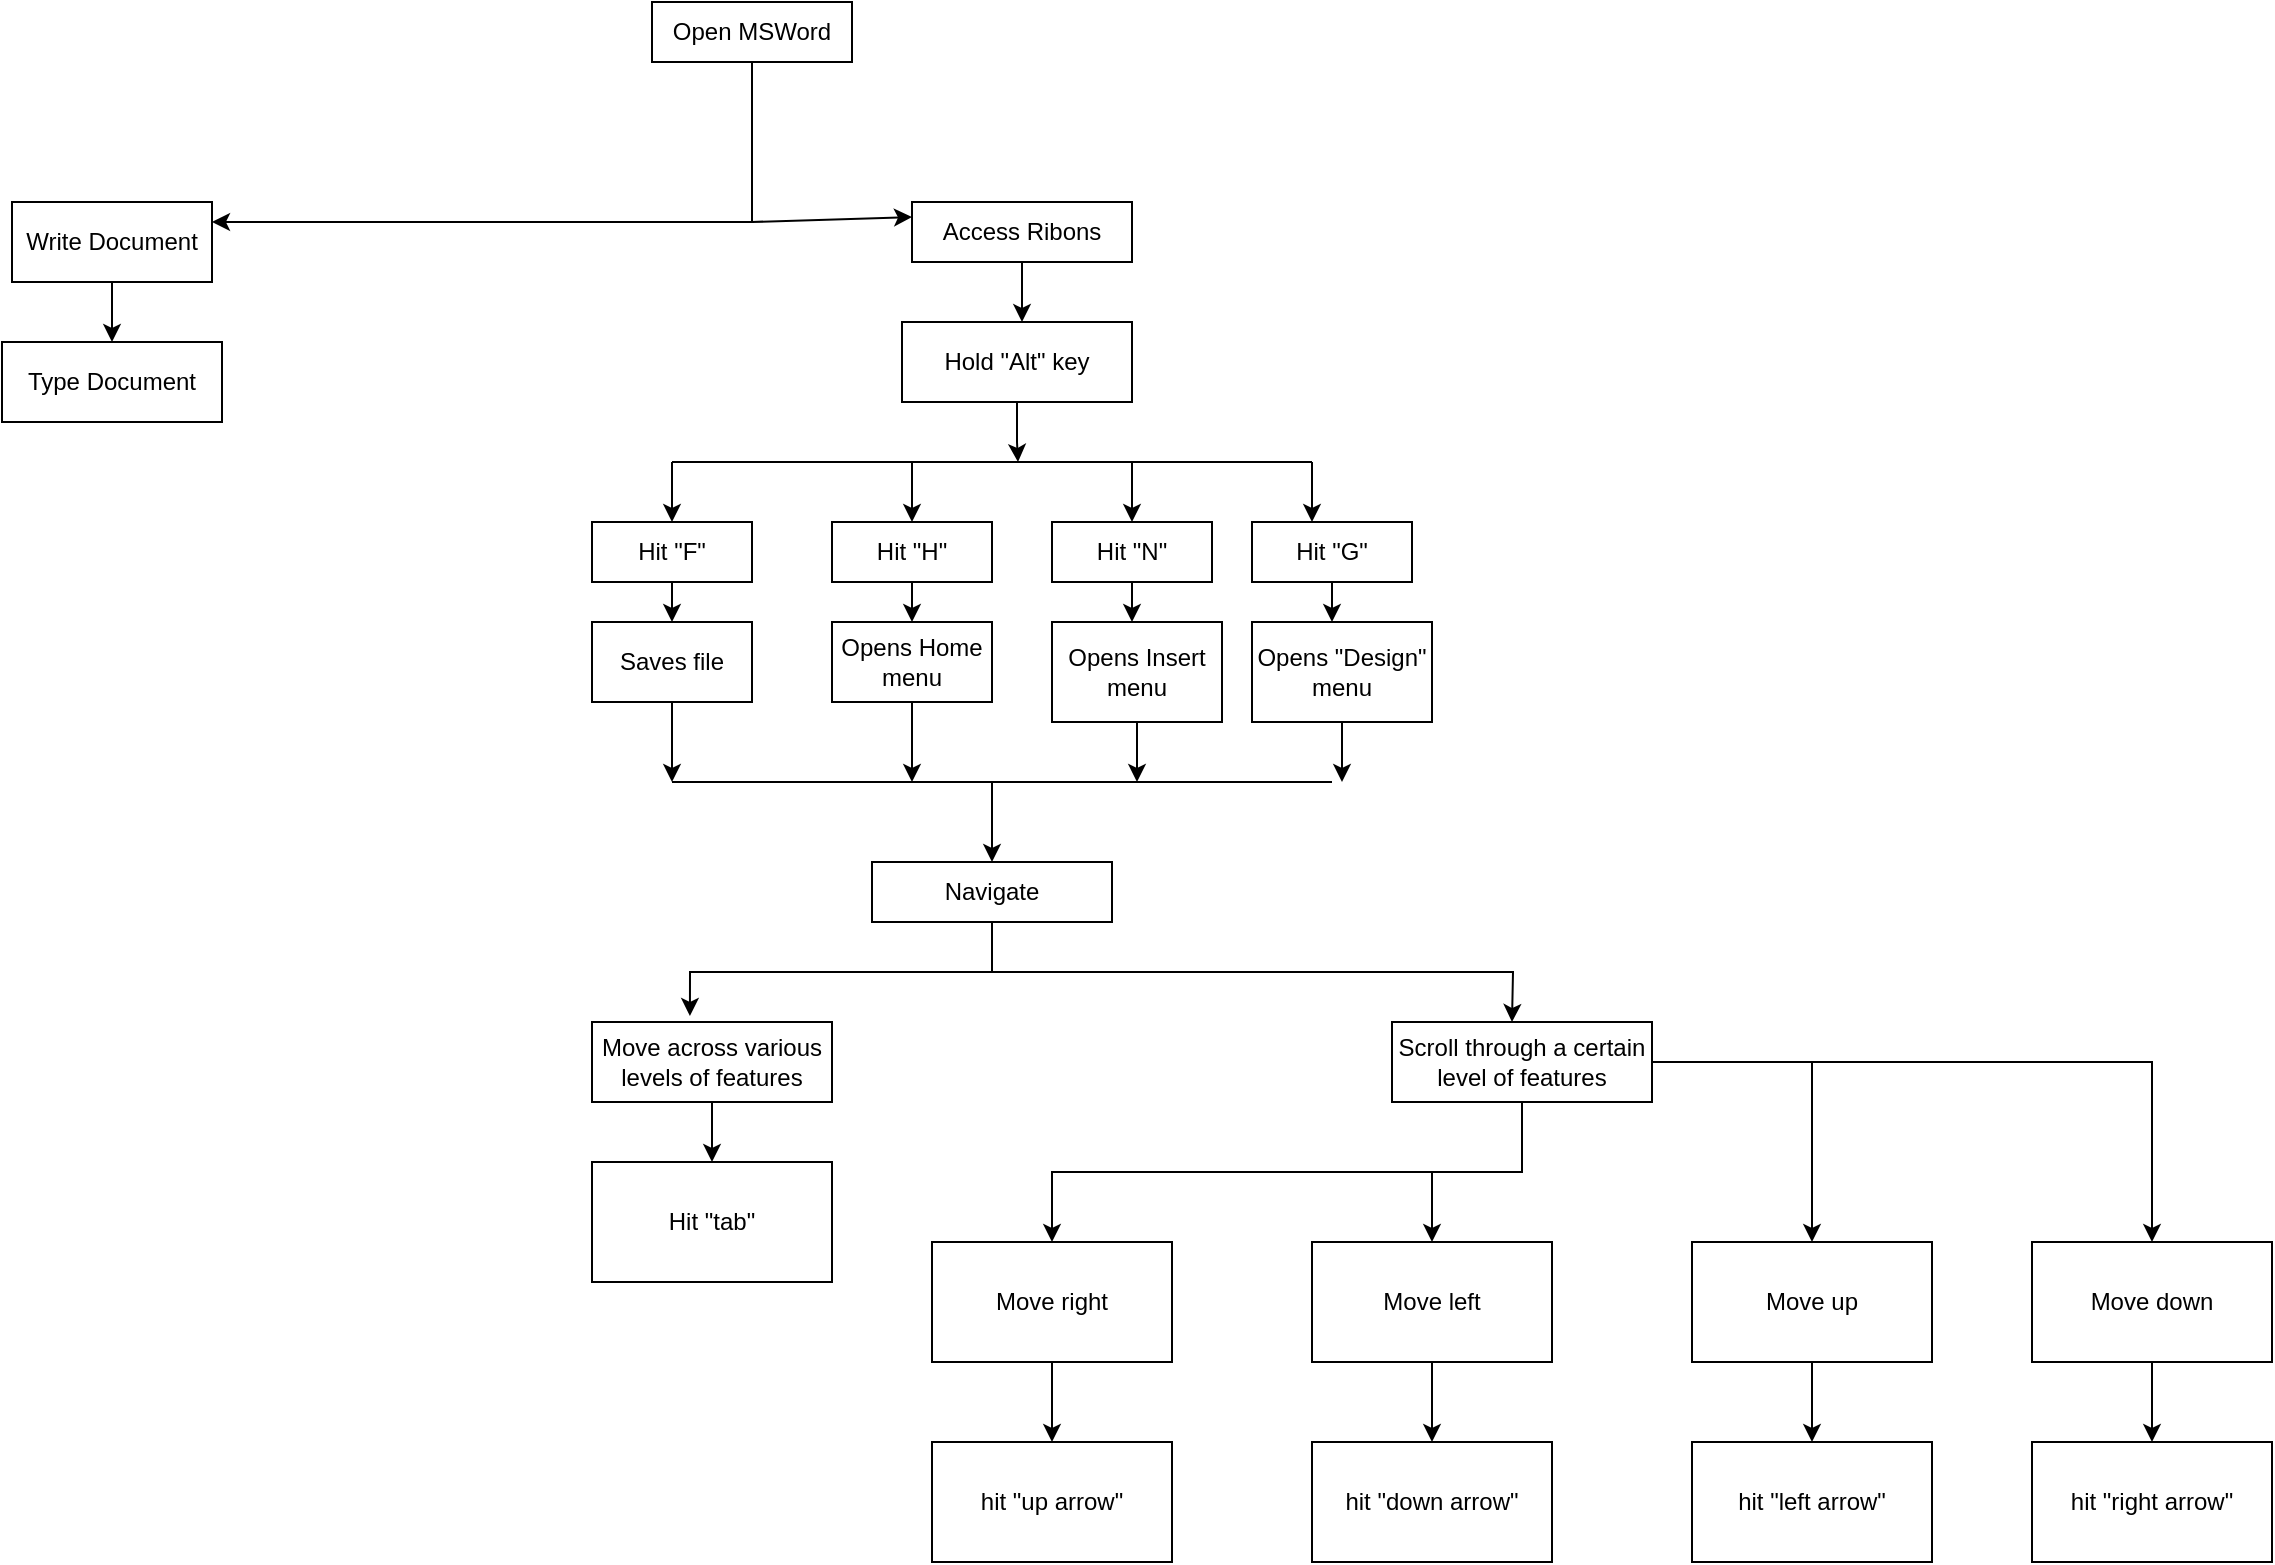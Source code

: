 <mxfile version="20.8.20" type="device"><diagram name="Page-1" id="EYvnMywpNE7InHrOkAMp"><mxGraphModel dx="2345" dy="996" grid="1" gridSize="10" guides="1" tooltips="1" connect="1" arrows="1" fold="1" page="1" pageScale="1" pageWidth="850" pageHeight="1100" math="0" shadow="0"><root><mxCell id="0"/><mxCell id="1" parent="0"/><mxCell id="RyuToFquglx7BCJsj29z-16" value="Open MSWord" style="rounded=0;whiteSpace=wrap;html=1;" vertex="1" parent="1"><mxGeometry x="350" y="10" width="100" height="30" as="geometry"/></mxCell><mxCell id="RyuToFquglx7BCJsj29z-26" style="edgeStyle=orthogonalEdgeStyle;rounded=0;orthogonalLoop=1;jettySize=auto;html=1;exitX=0.5;exitY=1;exitDx=0;exitDy=0;" edge="1" parent="1" source="RyuToFquglx7BCJsj29z-17"><mxGeometry relative="1" as="geometry"><mxPoint x="80" y="180" as="targetPoint"/></mxGeometry></mxCell><mxCell id="RyuToFquglx7BCJsj29z-17" value="Write Document" style="rounded=0;whiteSpace=wrap;html=1;" vertex="1" parent="1"><mxGeometry x="30" y="110" width="100" height="40" as="geometry"/></mxCell><mxCell id="RyuToFquglx7BCJsj29z-28" style="edgeStyle=orthogonalEdgeStyle;rounded=0;orthogonalLoop=1;jettySize=auto;html=1;exitX=0.5;exitY=1;exitDx=0;exitDy=0;" edge="1" parent="1" source="RyuToFquglx7BCJsj29z-18"><mxGeometry relative="1" as="geometry"><mxPoint x="535" y="170" as="targetPoint"/></mxGeometry></mxCell><mxCell id="RyuToFquglx7BCJsj29z-18" value="Access Ribons" style="rounded=0;whiteSpace=wrap;html=1;" vertex="1" parent="1"><mxGeometry x="480" y="110" width="110" height="30" as="geometry"/></mxCell><mxCell id="RyuToFquglx7BCJsj29z-20" value="" style="endArrow=none;html=1;rounded=0;entryX=0.5;entryY=1;entryDx=0;entryDy=0;" edge="1" parent="1" target="RyuToFquglx7BCJsj29z-16"><mxGeometry width="50" height="50" relative="1" as="geometry"><mxPoint x="400" y="120" as="sourcePoint"/><mxPoint x="550" y="230" as="targetPoint"/></mxGeometry></mxCell><mxCell id="RyuToFquglx7BCJsj29z-21" value="" style="endArrow=classic;html=1;rounded=0;entryX=1;entryY=0.25;entryDx=0;entryDy=0;" edge="1" parent="1" target="RyuToFquglx7BCJsj29z-17"><mxGeometry width="50" height="50" relative="1" as="geometry"><mxPoint x="400" y="120" as="sourcePoint"/><mxPoint x="550" y="220" as="targetPoint"/></mxGeometry></mxCell><mxCell id="RyuToFquglx7BCJsj29z-22" value="" style="endArrow=classic;html=1;rounded=0;entryX=0;entryY=0.25;entryDx=0;entryDy=0;" edge="1" parent="1" target="RyuToFquglx7BCJsj29z-18"><mxGeometry width="50" height="50" relative="1" as="geometry"><mxPoint x="400" y="120" as="sourcePoint"/><mxPoint x="450" y="70" as="targetPoint"/></mxGeometry></mxCell><mxCell id="RyuToFquglx7BCJsj29z-27" value="Type Document" style="whiteSpace=wrap;html=1;" vertex="1" parent="1"><mxGeometry x="25" y="180" width="110" height="40" as="geometry"/></mxCell><mxCell id="RyuToFquglx7BCJsj29z-30" style="edgeStyle=orthogonalEdgeStyle;rounded=0;orthogonalLoop=1;jettySize=auto;html=1;exitX=0.5;exitY=1;exitDx=0;exitDy=0;" edge="1" parent="1" source="RyuToFquglx7BCJsj29z-29"><mxGeometry relative="1" as="geometry"><mxPoint x="533" y="240" as="targetPoint"/><Array as="points"><mxPoint x="533" y="230"/><mxPoint x="533" y="230"/></Array></mxGeometry></mxCell><mxCell id="RyuToFquglx7BCJsj29z-29" value="Hold &quot;Alt&quot; key" style="whiteSpace=wrap;html=1;" vertex="1" parent="1"><mxGeometry x="475" y="170" width="115" height="40" as="geometry"/></mxCell><mxCell id="RyuToFquglx7BCJsj29z-32" value="" style="endArrow=none;html=1;rounded=0;" edge="1" parent="1"><mxGeometry width="50" height="50" relative="1" as="geometry"><mxPoint x="360" y="240" as="sourcePoint"/><mxPoint x="680" y="240" as="targetPoint"/></mxGeometry></mxCell><mxCell id="RyuToFquglx7BCJsj29z-33" value="" style="endArrow=classic;html=1;rounded=0;" edge="1" parent="1"><mxGeometry width="50" height="50" relative="1" as="geometry"><mxPoint x="360" y="240" as="sourcePoint"/><mxPoint x="360" y="270" as="targetPoint"/></mxGeometry></mxCell><mxCell id="RyuToFquglx7BCJsj29z-50" style="edgeStyle=orthogonalEdgeStyle;rounded=0;orthogonalLoop=1;jettySize=auto;html=1;exitX=0.5;exitY=1;exitDx=0;exitDy=0;entryX=0.5;entryY=0;entryDx=0;entryDy=0;" edge="1" parent="1" source="RyuToFquglx7BCJsj29z-34" target="RyuToFquglx7BCJsj29z-47"><mxGeometry relative="1" as="geometry"/></mxCell><mxCell id="RyuToFquglx7BCJsj29z-34" value="Hit &quot;F&quot;" style="whiteSpace=wrap;html=1;" vertex="1" parent="1"><mxGeometry x="320" y="270" width="80" height="30" as="geometry"/></mxCell><mxCell id="RyuToFquglx7BCJsj29z-35" value="" style="endArrow=classic;html=1;rounded=0;" edge="1" parent="1"><mxGeometry width="50" height="50" relative="1" as="geometry"><mxPoint x="480" y="240" as="sourcePoint"/><mxPoint x="480" y="270" as="targetPoint"/></mxGeometry></mxCell><mxCell id="RyuToFquglx7BCJsj29z-42" style="edgeStyle=orthogonalEdgeStyle;rounded=0;orthogonalLoop=1;jettySize=auto;html=1;exitX=0.5;exitY=1;exitDx=0;exitDy=0;" edge="1" parent="1" source="RyuToFquglx7BCJsj29z-36"><mxGeometry relative="1" as="geometry"><mxPoint x="480" y="320" as="targetPoint"/></mxGeometry></mxCell><mxCell id="RyuToFquglx7BCJsj29z-36" value="Hit &quot;H&quot;" style="whiteSpace=wrap;html=1;" vertex="1" parent="1"><mxGeometry x="440" y="270" width="80" height="30" as="geometry"/></mxCell><mxCell id="RyuToFquglx7BCJsj29z-37" value="" style="endArrow=classic;html=1;rounded=0;" edge="1" parent="1"><mxGeometry width="50" height="50" relative="1" as="geometry"><mxPoint x="590" y="240" as="sourcePoint"/><mxPoint x="590" y="270" as="targetPoint"/></mxGeometry></mxCell><mxCell id="RyuToFquglx7BCJsj29z-43" style="edgeStyle=orthogonalEdgeStyle;rounded=0;orthogonalLoop=1;jettySize=auto;html=1;exitX=0.5;exitY=1;exitDx=0;exitDy=0;" edge="1" parent="1" source="RyuToFquglx7BCJsj29z-38"><mxGeometry relative="1" as="geometry"><mxPoint x="590" y="320" as="targetPoint"/></mxGeometry></mxCell><mxCell id="RyuToFquglx7BCJsj29z-38" value="Hit &quot;N&quot;" style="whiteSpace=wrap;html=1;" vertex="1" parent="1"><mxGeometry x="550" y="270" width="80" height="30" as="geometry"/></mxCell><mxCell id="RyuToFquglx7BCJsj29z-39" value="" style="endArrow=classic;html=1;rounded=0;" edge="1" parent="1"><mxGeometry width="50" height="50" relative="1" as="geometry"><mxPoint x="680" y="240" as="sourcePoint"/><mxPoint x="680" y="270" as="targetPoint"/></mxGeometry></mxCell><mxCell id="RyuToFquglx7BCJsj29z-44" style="edgeStyle=orthogonalEdgeStyle;rounded=0;orthogonalLoop=1;jettySize=auto;html=1;exitX=0.5;exitY=1;exitDx=0;exitDy=0;" edge="1" parent="1" source="RyuToFquglx7BCJsj29z-40"><mxGeometry relative="1" as="geometry"><mxPoint x="690" y="320" as="targetPoint"/></mxGeometry></mxCell><mxCell id="RyuToFquglx7BCJsj29z-40" value="Hit &quot;G&quot;" style="whiteSpace=wrap;html=1;" vertex="1" parent="1"><mxGeometry x="650" y="270" width="80" height="30" as="geometry"/></mxCell><mxCell id="RyuToFquglx7BCJsj29z-52" style="edgeStyle=orthogonalEdgeStyle;rounded=0;orthogonalLoop=1;jettySize=auto;html=1;" edge="1" parent="1" source="RyuToFquglx7BCJsj29z-45"><mxGeometry relative="1" as="geometry"><mxPoint x="480" y="400" as="targetPoint"/></mxGeometry></mxCell><mxCell id="RyuToFquglx7BCJsj29z-45" value="Opens Home menu" style="whiteSpace=wrap;html=1;" vertex="1" parent="1"><mxGeometry x="440" y="320" width="80" height="40" as="geometry"/></mxCell><mxCell id="RyuToFquglx7BCJsj29z-53" style="edgeStyle=orthogonalEdgeStyle;rounded=0;orthogonalLoop=1;jettySize=auto;html=1;" edge="1" parent="1" source="RyuToFquglx7BCJsj29z-46"><mxGeometry relative="1" as="geometry"><mxPoint x="592.5" y="400" as="targetPoint"/></mxGeometry></mxCell><mxCell id="RyuToFquglx7BCJsj29z-46" value="Opens Insert menu" style="whiteSpace=wrap;html=1;" vertex="1" parent="1"><mxGeometry x="550" y="320" width="85" height="50" as="geometry"/></mxCell><mxCell id="RyuToFquglx7BCJsj29z-51" style="edgeStyle=orthogonalEdgeStyle;rounded=0;orthogonalLoop=1;jettySize=auto;html=1;" edge="1" parent="1" source="RyuToFquglx7BCJsj29z-47"><mxGeometry relative="1" as="geometry"><mxPoint x="360" y="400" as="targetPoint"/></mxGeometry></mxCell><mxCell id="RyuToFquglx7BCJsj29z-47" value="Saves file" style="whiteSpace=wrap;html=1;" vertex="1" parent="1"><mxGeometry x="320" y="320" width="80" height="40" as="geometry"/></mxCell><mxCell id="RyuToFquglx7BCJsj29z-54" style="edgeStyle=orthogonalEdgeStyle;rounded=0;orthogonalLoop=1;jettySize=auto;html=1;" edge="1" parent="1" source="RyuToFquglx7BCJsj29z-49"><mxGeometry relative="1" as="geometry"><mxPoint x="695" y="400" as="targetPoint"/></mxGeometry></mxCell><mxCell id="RyuToFquglx7BCJsj29z-49" value="Opens &quot;Design&quot; menu" style="whiteSpace=wrap;html=1;" vertex="1" parent="1"><mxGeometry x="650" y="320" width="90" height="50" as="geometry"/></mxCell><mxCell id="RyuToFquglx7BCJsj29z-55" value="" style="endArrow=none;html=1;rounded=0;" edge="1" parent="1"><mxGeometry width="50" height="50" relative="1" as="geometry"><mxPoint x="360" y="400" as="sourcePoint"/><mxPoint x="690" y="400" as="targetPoint"/><Array as="points"/></mxGeometry></mxCell><mxCell id="RyuToFquglx7BCJsj29z-56" value="" style="endArrow=classic;html=1;rounded=0;" edge="1" parent="1"><mxGeometry width="50" height="50" relative="1" as="geometry"><mxPoint x="520" y="400" as="sourcePoint"/><mxPoint x="520" y="440" as="targetPoint"/></mxGeometry></mxCell><mxCell id="RyuToFquglx7BCJsj29z-63" style="edgeStyle=orthogonalEdgeStyle;rounded=0;orthogonalLoop=1;jettySize=auto;html=1;exitX=0.5;exitY=1;exitDx=0;exitDy=0;entryX=0.408;entryY=-0.075;entryDx=0;entryDy=0;entryPerimeter=0;" edge="1" parent="1" source="RyuToFquglx7BCJsj29z-57" target="RyuToFquglx7BCJsj29z-59"><mxGeometry relative="1" as="geometry"/></mxCell><mxCell id="RyuToFquglx7BCJsj29z-65" style="edgeStyle=orthogonalEdgeStyle;rounded=0;orthogonalLoop=1;jettySize=auto;html=1;exitX=0.5;exitY=1;exitDx=0;exitDy=0;" edge="1" parent="1" source="RyuToFquglx7BCJsj29z-57"><mxGeometry relative="1" as="geometry"><mxPoint x="780" y="520" as="targetPoint"/></mxGeometry></mxCell><mxCell id="RyuToFquglx7BCJsj29z-57" value="Navigate" style="whiteSpace=wrap;html=1;" vertex="1" parent="1"><mxGeometry x="460" y="440" width="120" height="30" as="geometry"/></mxCell><mxCell id="RyuToFquglx7BCJsj29z-66" style="edgeStyle=orthogonalEdgeStyle;rounded=0;orthogonalLoop=1;jettySize=auto;html=1;" edge="1" parent="1" source="RyuToFquglx7BCJsj29z-59"><mxGeometry relative="1" as="geometry"><mxPoint x="380" y="590" as="targetPoint"/></mxGeometry></mxCell><mxCell id="RyuToFquglx7BCJsj29z-59" value="Move across various levels of features" style="whiteSpace=wrap;html=1;" vertex="1" parent="1"><mxGeometry x="320" y="520" width="120" height="40" as="geometry"/></mxCell><mxCell id="RyuToFquglx7BCJsj29z-73" style="edgeStyle=orthogonalEdgeStyle;rounded=0;orthogonalLoop=1;jettySize=auto;html=1;exitX=0.5;exitY=1;exitDx=0;exitDy=0;entryX=0.5;entryY=0;entryDx=0;entryDy=0;" edge="1" parent="1" source="RyuToFquglx7BCJsj29z-64" target="RyuToFquglx7BCJsj29z-69"><mxGeometry relative="1" as="geometry"/></mxCell><mxCell id="RyuToFquglx7BCJsj29z-74" style="edgeStyle=orthogonalEdgeStyle;rounded=0;orthogonalLoop=1;jettySize=auto;html=1;entryX=0.5;entryY=0;entryDx=0;entryDy=0;" edge="1" parent="1" source="RyuToFquglx7BCJsj29z-64" target="RyuToFquglx7BCJsj29z-70"><mxGeometry relative="1" as="geometry"/></mxCell><mxCell id="RyuToFquglx7BCJsj29z-76" style="edgeStyle=orthogonalEdgeStyle;rounded=0;orthogonalLoop=1;jettySize=auto;html=1;entryX=0.5;entryY=0;entryDx=0;entryDy=0;" edge="1" parent="1" source="RyuToFquglx7BCJsj29z-64" target="RyuToFquglx7BCJsj29z-71"><mxGeometry relative="1" as="geometry"/></mxCell><mxCell id="RyuToFquglx7BCJsj29z-77" style="edgeStyle=orthogonalEdgeStyle;rounded=0;orthogonalLoop=1;jettySize=auto;html=1;" edge="1" parent="1" source="RyuToFquglx7BCJsj29z-64" target="RyuToFquglx7BCJsj29z-72"><mxGeometry relative="1" as="geometry"/></mxCell><mxCell id="RyuToFquglx7BCJsj29z-64" value="Scroll through a certain level of features" style="whiteSpace=wrap;html=1;" vertex="1" parent="1"><mxGeometry x="720" y="520" width="130" height="40" as="geometry"/></mxCell><mxCell id="RyuToFquglx7BCJsj29z-67" value="Hit &quot;tab&quot;" style="whiteSpace=wrap;html=1;" vertex="1" parent="1"><mxGeometry x="320" y="590" width="120" height="60" as="geometry"/></mxCell><mxCell id="RyuToFquglx7BCJsj29z-82" style="edgeStyle=orthogonalEdgeStyle;rounded=0;orthogonalLoop=1;jettySize=auto;html=1;entryX=0.5;entryY=0;entryDx=0;entryDy=0;" edge="1" parent="1" source="RyuToFquglx7BCJsj29z-69" target="RyuToFquglx7BCJsj29z-78"><mxGeometry relative="1" as="geometry"/></mxCell><mxCell id="RyuToFquglx7BCJsj29z-69" value="Move right" style="whiteSpace=wrap;html=1;" vertex="1" parent="1"><mxGeometry x="490" y="630" width="120" height="60" as="geometry"/></mxCell><mxCell id="RyuToFquglx7BCJsj29z-83" style="edgeStyle=orthogonalEdgeStyle;rounded=0;orthogonalLoop=1;jettySize=auto;html=1;entryX=0.5;entryY=0;entryDx=0;entryDy=0;" edge="1" parent="1" source="RyuToFquglx7BCJsj29z-70" target="RyuToFquglx7BCJsj29z-79"><mxGeometry relative="1" as="geometry"/></mxCell><mxCell id="RyuToFquglx7BCJsj29z-70" value="Move left" style="whiteSpace=wrap;html=1;" vertex="1" parent="1"><mxGeometry x="680" y="630" width="120" height="60" as="geometry"/></mxCell><mxCell id="RyuToFquglx7BCJsj29z-84" style="edgeStyle=orthogonalEdgeStyle;rounded=0;orthogonalLoop=1;jettySize=auto;html=1;entryX=0.5;entryY=0;entryDx=0;entryDy=0;" edge="1" parent="1" source="RyuToFquglx7BCJsj29z-71" target="RyuToFquglx7BCJsj29z-80"><mxGeometry relative="1" as="geometry"/></mxCell><mxCell id="RyuToFquglx7BCJsj29z-71" value="Move up" style="whiteSpace=wrap;html=1;" vertex="1" parent="1"><mxGeometry x="870" y="630" width="120" height="60" as="geometry"/></mxCell><mxCell id="RyuToFquglx7BCJsj29z-85" style="edgeStyle=orthogonalEdgeStyle;rounded=0;orthogonalLoop=1;jettySize=auto;html=1;entryX=0.5;entryY=0;entryDx=0;entryDy=0;" edge="1" parent="1" source="RyuToFquglx7BCJsj29z-72" target="RyuToFquglx7BCJsj29z-81"><mxGeometry relative="1" as="geometry"/></mxCell><mxCell id="RyuToFquglx7BCJsj29z-72" value="Move down" style="whiteSpace=wrap;html=1;" vertex="1" parent="1"><mxGeometry x="1040" y="630" width="120" height="60" as="geometry"/></mxCell><mxCell id="RyuToFquglx7BCJsj29z-78" value="hit &quot;up arrow&quot;" style="whiteSpace=wrap;html=1;" vertex="1" parent="1"><mxGeometry x="490" y="730" width="120" height="60" as="geometry"/></mxCell><mxCell id="RyuToFquglx7BCJsj29z-79" value="hit &quot;down arrow&quot;" style="whiteSpace=wrap;html=1;" vertex="1" parent="1"><mxGeometry x="680" y="730" width="120" height="60" as="geometry"/></mxCell><mxCell id="RyuToFquglx7BCJsj29z-80" value="hit &quot;left arrow&quot;" style="whiteSpace=wrap;html=1;" vertex="1" parent="1"><mxGeometry x="870" y="730" width="120" height="60" as="geometry"/></mxCell><mxCell id="RyuToFquglx7BCJsj29z-81" value="hit &quot;right arrow&quot;" style="whiteSpace=wrap;html=1;" vertex="1" parent="1"><mxGeometry x="1040" y="730" width="120" height="60" as="geometry"/></mxCell></root></mxGraphModel></diagram></mxfile>